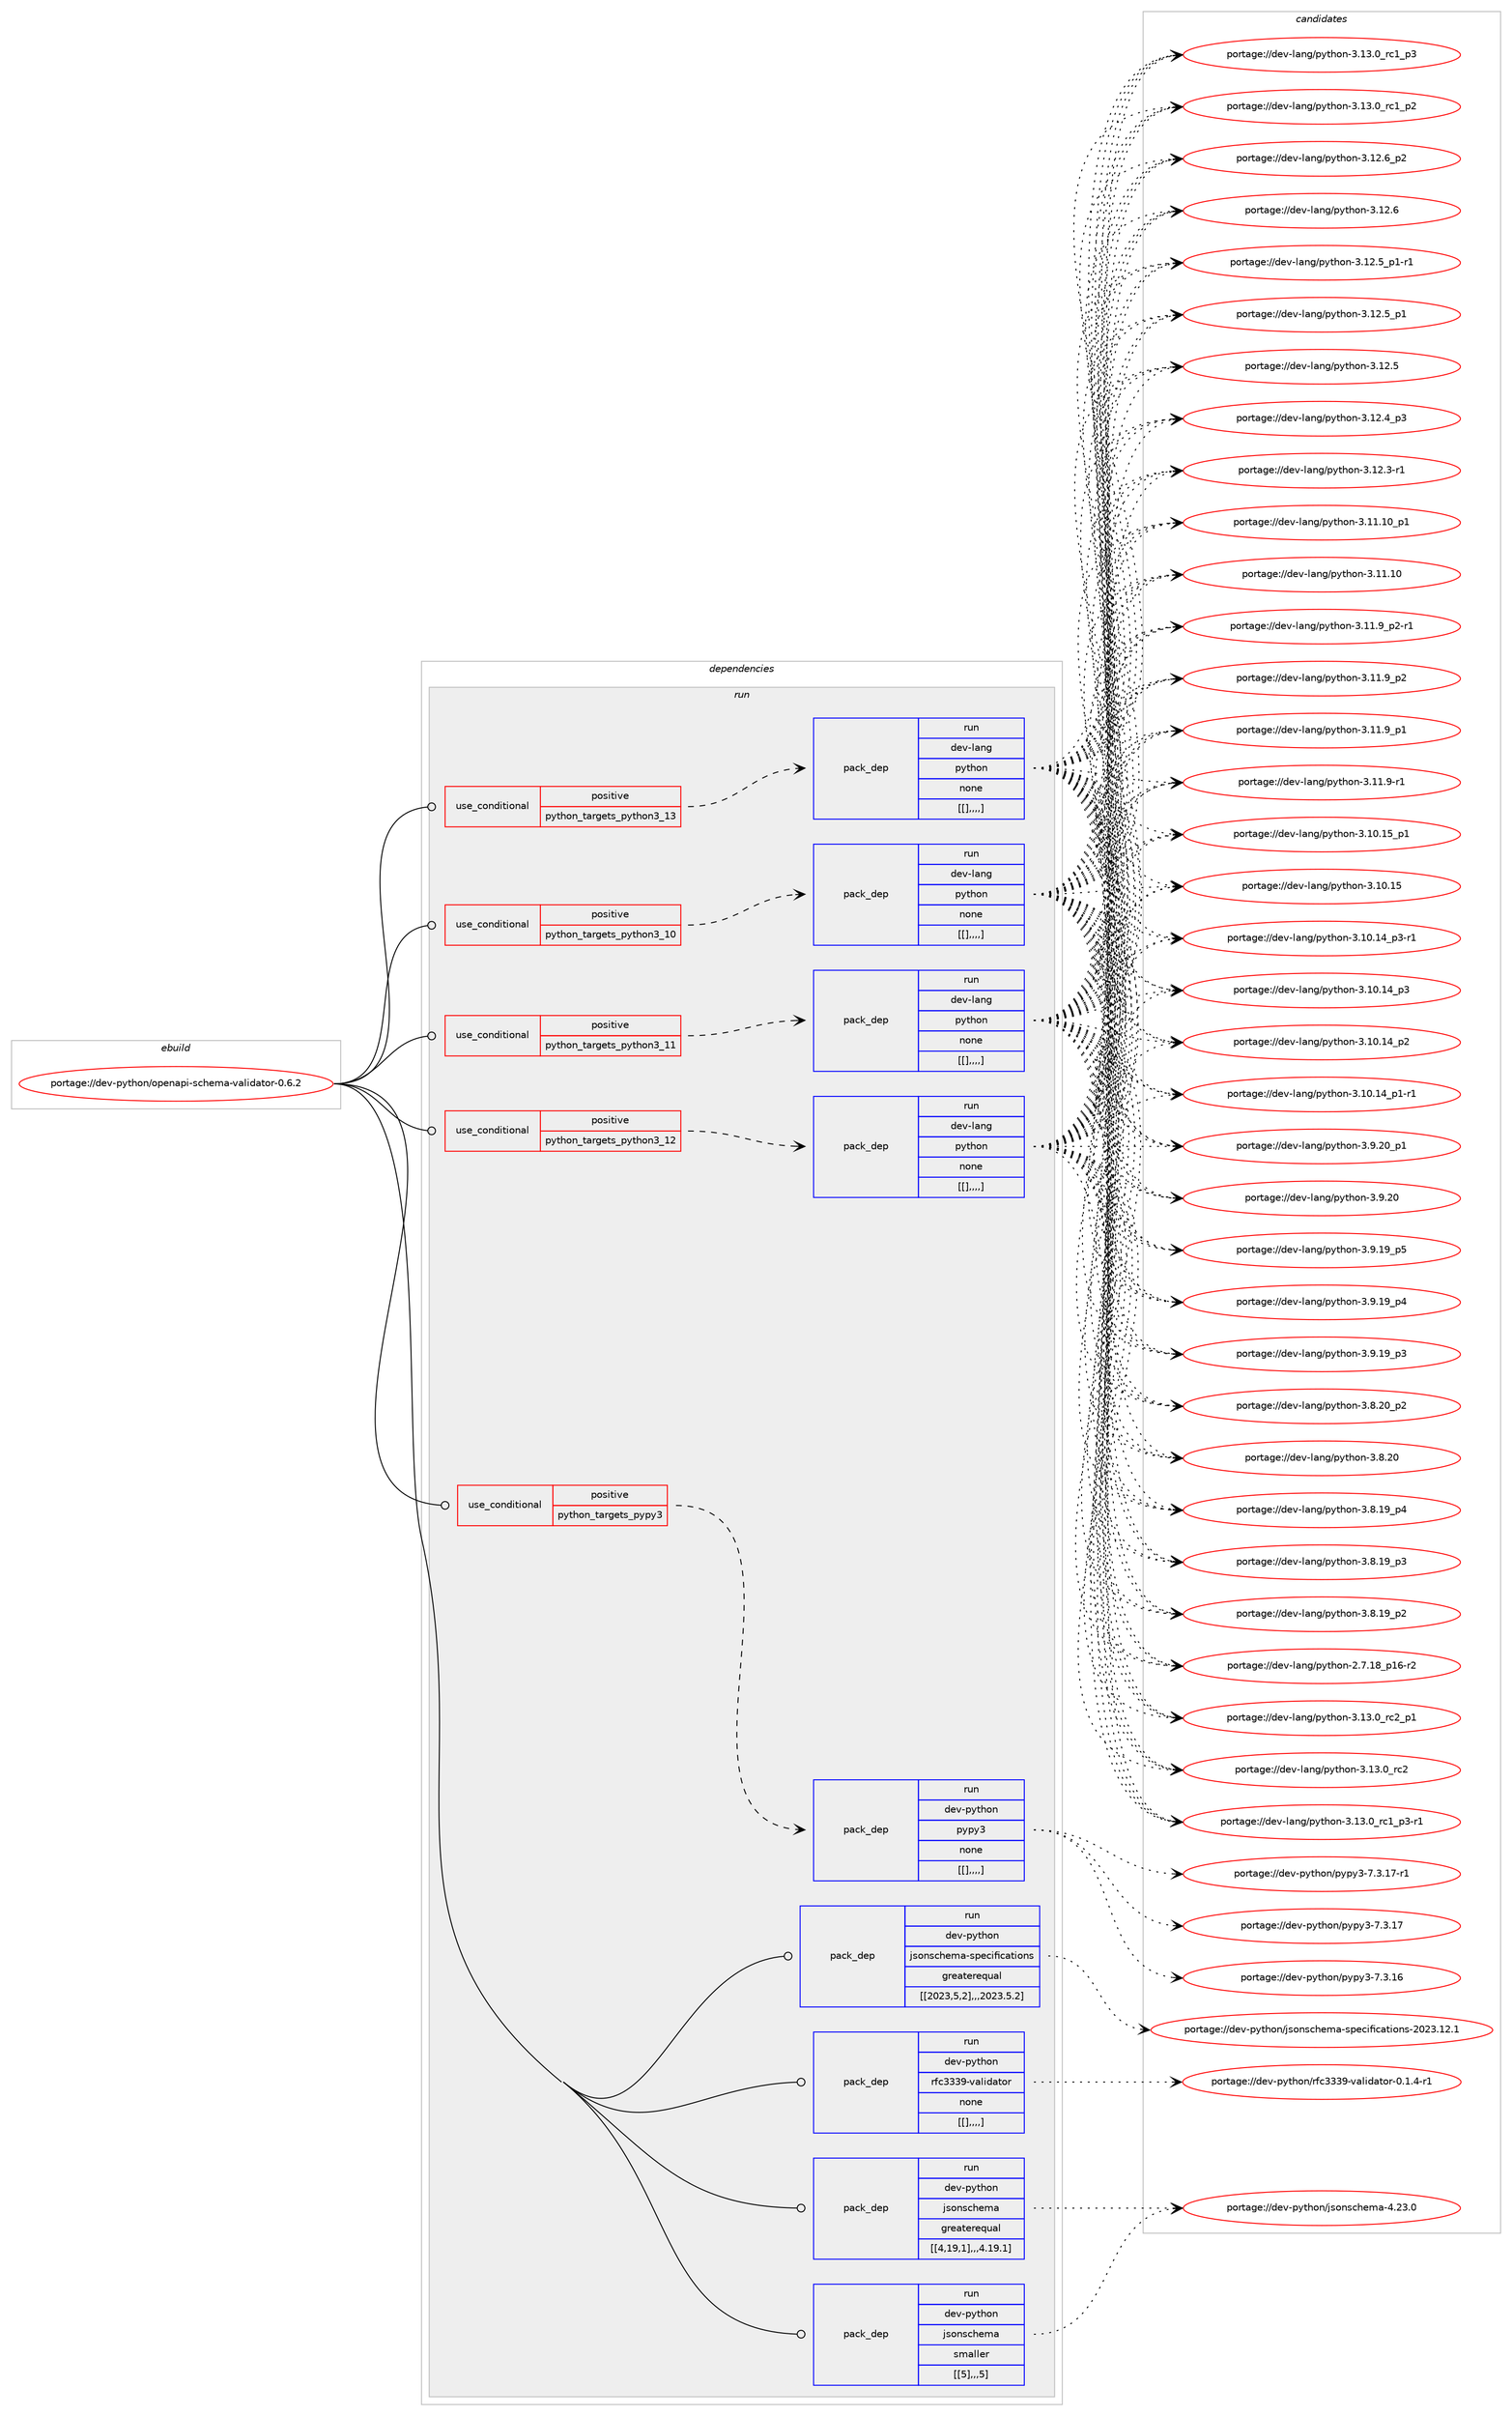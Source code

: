 digraph prolog {

# *************
# Graph options
# *************

newrank=true;
concentrate=true;
compound=true;
graph [rankdir=LR,fontname=Helvetica,fontsize=10,ranksep=1.5];#, ranksep=2.5, nodesep=0.2];
edge  [arrowhead=vee];
node  [fontname=Helvetica,fontsize=10];

# **********
# The ebuild
# **********

subgraph cluster_leftcol {
color=gray;
label=<<i>ebuild</i>>;
id [label="portage://dev-python/openapi-schema-validator-0.6.2", color=red, width=4, href="../dev-python/openapi-schema-validator-0.6.2.svg"];
}

# ****************
# The dependencies
# ****************

subgraph cluster_midcol {
color=gray;
label=<<i>dependencies</i>>;
subgraph cluster_compile {
fillcolor="#eeeeee";
style=filled;
label=<<i>compile</i>>;
}
subgraph cluster_compileandrun {
fillcolor="#eeeeee";
style=filled;
label=<<i>compile and run</i>>;
}
subgraph cluster_run {
fillcolor="#eeeeee";
style=filled;
label=<<i>run</i>>;
subgraph cond36739 {
dependency155114 [label=<<TABLE BORDER="0" CELLBORDER="1" CELLSPACING="0" CELLPADDING="4"><TR><TD ROWSPAN="3" CELLPADDING="10">use_conditional</TD></TR><TR><TD>positive</TD></TR><TR><TD>python_targets_pypy3</TD></TR></TABLE>>, shape=none, color=red];
subgraph pack117161 {
dependency155115 [label=<<TABLE BORDER="0" CELLBORDER="1" CELLSPACING="0" CELLPADDING="4" WIDTH="220"><TR><TD ROWSPAN="6" CELLPADDING="30">pack_dep</TD></TR><TR><TD WIDTH="110">run</TD></TR><TR><TD>dev-python</TD></TR><TR><TD>pypy3</TD></TR><TR><TD>none</TD></TR><TR><TD>[[],,,,]</TD></TR></TABLE>>, shape=none, color=blue];
}
dependency155114:e -> dependency155115:w [weight=20,style="dashed",arrowhead="vee"];
}
id:e -> dependency155114:w [weight=20,style="solid",arrowhead="odot"];
subgraph cond36740 {
dependency155116 [label=<<TABLE BORDER="0" CELLBORDER="1" CELLSPACING="0" CELLPADDING="4"><TR><TD ROWSPAN="3" CELLPADDING="10">use_conditional</TD></TR><TR><TD>positive</TD></TR><TR><TD>python_targets_python3_10</TD></TR></TABLE>>, shape=none, color=red];
subgraph pack117162 {
dependency155117 [label=<<TABLE BORDER="0" CELLBORDER="1" CELLSPACING="0" CELLPADDING="4" WIDTH="220"><TR><TD ROWSPAN="6" CELLPADDING="30">pack_dep</TD></TR><TR><TD WIDTH="110">run</TD></TR><TR><TD>dev-lang</TD></TR><TR><TD>python</TD></TR><TR><TD>none</TD></TR><TR><TD>[[],,,,]</TD></TR></TABLE>>, shape=none, color=blue];
}
dependency155116:e -> dependency155117:w [weight=20,style="dashed",arrowhead="vee"];
}
id:e -> dependency155116:w [weight=20,style="solid",arrowhead="odot"];
subgraph cond36741 {
dependency155118 [label=<<TABLE BORDER="0" CELLBORDER="1" CELLSPACING="0" CELLPADDING="4"><TR><TD ROWSPAN="3" CELLPADDING="10">use_conditional</TD></TR><TR><TD>positive</TD></TR><TR><TD>python_targets_python3_11</TD></TR></TABLE>>, shape=none, color=red];
subgraph pack117163 {
dependency155119 [label=<<TABLE BORDER="0" CELLBORDER="1" CELLSPACING="0" CELLPADDING="4" WIDTH="220"><TR><TD ROWSPAN="6" CELLPADDING="30">pack_dep</TD></TR><TR><TD WIDTH="110">run</TD></TR><TR><TD>dev-lang</TD></TR><TR><TD>python</TD></TR><TR><TD>none</TD></TR><TR><TD>[[],,,,]</TD></TR></TABLE>>, shape=none, color=blue];
}
dependency155118:e -> dependency155119:w [weight=20,style="dashed",arrowhead="vee"];
}
id:e -> dependency155118:w [weight=20,style="solid",arrowhead="odot"];
subgraph cond36742 {
dependency155120 [label=<<TABLE BORDER="0" CELLBORDER="1" CELLSPACING="0" CELLPADDING="4"><TR><TD ROWSPAN="3" CELLPADDING="10">use_conditional</TD></TR><TR><TD>positive</TD></TR><TR><TD>python_targets_python3_12</TD></TR></TABLE>>, shape=none, color=red];
subgraph pack117164 {
dependency155121 [label=<<TABLE BORDER="0" CELLBORDER="1" CELLSPACING="0" CELLPADDING="4" WIDTH="220"><TR><TD ROWSPAN="6" CELLPADDING="30">pack_dep</TD></TR><TR><TD WIDTH="110">run</TD></TR><TR><TD>dev-lang</TD></TR><TR><TD>python</TD></TR><TR><TD>none</TD></TR><TR><TD>[[],,,,]</TD></TR></TABLE>>, shape=none, color=blue];
}
dependency155120:e -> dependency155121:w [weight=20,style="dashed",arrowhead="vee"];
}
id:e -> dependency155120:w [weight=20,style="solid",arrowhead="odot"];
subgraph cond36743 {
dependency155122 [label=<<TABLE BORDER="0" CELLBORDER="1" CELLSPACING="0" CELLPADDING="4"><TR><TD ROWSPAN="3" CELLPADDING="10">use_conditional</TD></TR><TR><TD>positive</TD></TR><TR><TD>python_targets_python3_13</TD></TR></TABLE>>, shape=none, color=red];
subgraph pack117165 {
dependency155123 [label=<<TABLE BORDER="0" CELLBORDER="1" CELLSPACING="0" CELLPADDING="4" WIDTH="220"><TR><TD ROWSPAN="6" CELLPADDING="30">pack_dep</TD></TR><TR><TD WIDTH="110">run</TD></TR><TR><TD>dev-lang</TD></TR><TR><TD>python</TD></TR><TR><TD>none</TD></TR><TR><TD>[[],,,,]</TD></TR></TABLE>>, shape=none, color=blue];
}
dependency155122:e -> dependency155123:w [weight=20,style="dashed",arrowhead="vee"];
}
id:e -> dependency155122:w [weight=20,style="solid",arrowhead="odot"];
subgraph pack117166 {
dependency155124 [label=<<TABLE BORDER="0" CELLBORDER="1" CELLSPACING="0" CELLPADDING="4" WIDTH="220"><TR><TD ROWSPAN="6" CELLPADDING="30">pack_dep</TD></TR><TR><TD WIDTH="110">run</TD></TR><TR><TD>dev-python</TD></TR><TR><TD>jsonschema</TD></TR><TR><TD>greaterequal</TD></TR><TR><TD>[[4,19,1],,,4.19.1]</TD></TR></TABLE>>, shape=none, color=blue];
}
id:e -> dependency155124:w [weight=20,style="solid",arrowhead="odot"];
subgraph pack117167 {
dependency155125 [label=<<TABLE BORDER="0" CELLBORDER="1" CELLSPACING="0" CELLPADDING="4" WIDTH="220"><TR><TD ROWSPAN="6" CELLPADDING="30">pack_dep</TD></TR><TR><TD WIDTH="110">run</TD></TR><TR><TD>dev-python</TD></TR><TR><TD>jsonschema</TD></TR><TR><TD>smaller</TD></TR><TR><TD>[[5],,,5]</TD></TR></TABLE>>, shape=none, color=blue];
}
id:e -> dependency155125:w [weight=20,style="solid",arrowhead="odot"];
subgraph pack117168 {
dependency155126 [label=<<TABLE BORDER="0" CELLBORDER="1" CELLSPACING="0" CELLPADDING="4" WIDTH="220"><TR><TD ROWSPAN="6" CELLPADDING="30">pack_dep</TD></TR><TR><TD WIDTH="110">run</TD></TR><TR><TD>dev-python</TD></TR><TR><TD>jsonschema-specifications</TD></TR><TR><TD>greaterequal</TD></TR><TR><TD>[[2023,5,2],,,2023.5.2]</TD></TR></TABLE>>, shape=none, color=blue];
}
id:e -> dependency155126:w [weight=20,style="solid",arrowhead="odot"];
subgraph pack117169 {
dependency155127 [label=<<TABLE BORDER="0" CELLBORDER="1" CELLSPACING="0" CELLPADDING="4" WIDTH="220"><TR><TD ROWSPAN="6" CELLPADDING="30">pack_dep</TD></TR><TR><TD WIDTH="110">run</TD></TR><TR><TD>dev-python</TD></TR><TR><TD>rfc3339-validator</TD></TR><TR><TD>none</TD></TR><TR><TD>[[],,,,]</TD></TR></TABLE>>, shape=none, color=blue];
}
id:e -> dependency155127:w [weight=20,style="solid",arrowhead="odot"];
}
}

# **************
# The candidates
# **************

subgraph cluster_choices {
rank=same;
color=gray;
label=<<i>candidates</i>>;

subgraph choice117161 {
color=black;
nodesep=1;
choice100101118451121211161041111104711212111212151455546514649554511449 [label="portage://dev-python/pypy3-7.3.17-r1", color=red, width=4,href="../dev-python/pypy3-7.3.17-r1.svg"];
choice10010111845112121116104111110471121211121215145554651464955 [label="portage://dev-python/pypy3-7.3.17", color=red, width=4,href="../dev-python/pypy3-7.3.17.svg"];
choice10010111845112121116104111110471121211121215145554651464954 [label="portage://dev-python/pypy3-7.3.16", color=red, width=4,href="../dev-python/pypy3-7.3.16.svg"];
dependency155115:e -> choice100101118451121211161041111104711212111212151455546514649554511449:w [style=dotted,weight="100"];
dependency155115:e -> choice10010111845112121116104111110471121211121215145554651464955:w [style=dotted,weight="100"];
dependency155115:e -> choice10010111845112121116104111110471121211121215145554651464954:w [style=dotted,weight="100"];
}
subgraph choice117162 {
color=black;
nodesep=1;
choice100101118451089711010347112121116104111110455146495146489511499509511249 [label="portage://dev-lang/python-3.13.0_rc2_p1", color=red, width=4,href="../dev-lang/python-3.13.0_rc2_p1.svg"];
choice10010111845108971101034711212111610411111045514649514648951149950 [label="portage://dev-lang/python-3.13.0_rc2", color=red, width=4,href="../dev-lang/python-3.13.0_rc2.svg"];
choice1001011184510897110103471121211161041111104551464951464895114994995112514511449 [label="portage://dev-lang/python-3.13.0_rc1_p3-r1", color=red, width=4,href="../dev-lang/python-3.13.0_rc1_p3-r1.svg"];
choice100101118451089711010347112121116104111110455146495146489511499499511251 [label="portage://dev-lang/python-3.13.0_rc1_p3", color=red, width=4,href="../dev-lang/python-3.13.0_rc1_p3.svg"];
choice100101118451089711010347112121116104111110455146495146489511499499511250 [label="portage://dev-lang/python-3.13.0_rc1_p2", color=red, width=4,href="../dev-lang/python-3.13.0_rc1_p2.svg"];
choice100101118451089711010347112121116104111110455146495046549511250 [label="portage://dev-lang/python-3.12.6_p2", color=red, width=4,href="../dev-lang/python-3.12.6_p2.svg"];
choice10010111845108971101034711212111610411111045514649504654 [label="portage://dev-lang/python-3.12.6", color=red, width=4,href="../dev-lang/python-3.12.6.svg"];
choice1001011184510897110103471121211161041111104551464950465395112494511449 [label="portage://dev-lang/python-3.12.5_p1-r1", color=red, width=4,href="../dev-lang/python-3.12.5_p1-r1.svg"];
choice100101118451089711010347112121116104111110455146495046539511249 [label="portage://dev-lang/python-3.12.5_p1", color=red, width=4,href="../dev-lang/python-3.12.5_p1.svg"];
choice10010111845108971101034711212111610411111045514649504653 [label="portage://dev-lang/python-3.12.5", color=red, width=4,href="../dev-lang/python-3.12.5.svg"];
choice100101118451089711010347112121116104111110455146495046529511251 [label="portage://dev-lang/python-3.12.4_p3", color=red, width=4,href="../dev-lang/python-3.12.4_p3.svg"];
choice100101118451089711010347112121116104111110455146495046514511449 [label="portage://dev-lang/python-3.12.3-r1", color=red, width=4,href="../dev-lang/python-3.12.3-r1.svg"];
choice10010111845108971101034711212111610411111045514649494649489511249 [label="portage://dev-lang/python-3.11.10_p1", color=red, width=4,href="../dev-lang/python-3.11.10_p1.svg"];
choice1001011184510897110103471121211161041111104551464949464948 [label="portage://dev-lang/python-3.11.10", color=red, width=4,href="../dev-lang/python-3.11.10.svg"];
choice1001011184510897110103471121211161041111104551464949465795112504511449 [label="portage://dev-lang/python-3.11.9_p2-r1", color=red, width=4,href="../dev-lang/python-3.11.9_p2-r1.svg"];
choice100101118451089711010347112121116104111110455146494946579511250 [label="portage://dev-lang/python-3.11.9_p2", color=red, width=4,href="../dev-lang/python-3.11.9_p2.svg"];
choice100101118451089711010347112121116104111110455146494946579511249 [label="portage://dev-lang/python-3.11.9_p1", color=red, width=4,href="../dev-lang/python-3.11.9_p1.svg"];
choice100101118451089711010347112121116104111110455146494946574511449 [label="portage://dev-lang/python-3.11.9-r1", color=red, width=4,href="../dev-lang/python-3.11.9-r1.svg"];
choice10010111845108971101034711212111610411111045514649484649539511249 [label="portage://dev-lang/python-3.10.15_p1", color=red, width=4,href="../dev-lang/python-3.10.15_p1.svg"];
choice1001011184510897110103471121211161041111104551464948464953 [label="portage://dev-lang/python-3.10.15", color=red, width=4,href="../dev-lang/python-3.10.15.svg"];
choice100101118451089711010347112121116104111110455146494846495295112514511449 [label="portage://dev-lang/python-3.10.14_p3-r1", color=red, width=4,href="../dev-lang/python-3.10.14_p3-r1.svg"];
choice10010111845108971101034711212111610411111045514649484649529511251 [label="portage://dev-lang/python-3.10.14_p3", color=red, width=4,href="../dev-lang/python-3.10.14_p3.svg"];
choice10010111845108971101034711212111610411111045514649484649529511250 [label="portage://dev-lang/python-3.10.14_p2", color=red, width=4,href="../dev-lang/python-3.10.14_p2.svg"];
choice100101118451089711010347112121116104111110455146494846495295112494511449 [label="portage://dev-lang/python-3.10.14_p1-r1", color=red, width=4,href="../dev-lang/python-3.10.14_p1-r1.svg"];
choice100101118451089711010347112121116104111110455146574650489511249 [label="portage://dev-lang/python-3.9.20_p1", color=red, width=4,href="../dev-lang/python-3.9.20_p1.svg"];
choice10010111845108971101034711212111610411111045514657465048 [label="portage://dev-lang/python-3.9.20", color=red, width=4,href="../dev-lang/python-3.9.20.svg"];
choice100101118451089711010347112121116104111110455146574649579511253 [label="portage://dev-lang/python-3.9.19_p5", color=red, width=4,href="../dev-lang/python-3.9.19_p5.svg"];
choice100101118451089711010347112121116104111110455146574649579511252 [label="portage://dev-lang/python-3.9.19_p4", color=red, width=4,href="../dev-lang/python-3.9.19_p4.svg"];
choice100101118451089711010347112121116104111110455146574649579511251 [label="portage://dev-lang/python-3.9.19_p3", color=red, width=4,href="../dev-lang/python-3.9.19_p3.svg"];
choice100101118451089711010347112121116104111110455146564650489511250 [label="portage://dev-lang/python-3.8.20_p2", color=red, width=4,href="../dev-lang/python-3.8.20_p2.svg"];
choice10010111845108971101034711212111610411111045514656465048 [label="portage://dev-lang/python-3.8.20", color=red, width=4,href="../dev-lang/python-3.8.20.svg"];
choice100101118451089711010347112121116104111110455146564649579511252 [label="portage://dev-lang/python-3.8.19_p4", color=red, width=4,href="../dev-lang/python-3.8.19_p4.svg"];
choice100101118451089711010347112121116104111110455146564649579511251 [label="portage://dev-lang/python-3.8.19_p3", color=red, width=4,href="../dev-lang/python-3.8.19_p3.svg"];
choice100101118451089711010347112121116104111110455146564649579511250 [label="portage://dev-lang/python-3.8.19_p2", color=red, width=4,href="../dev-lang/python-3.8.19_p2.svg"];
choice100101118451089711010347112121116104111110455046554649569511249544511450 [label="portage://dev-lang/python-2.7.18_p16-r2", color=red, width=4,href="../dev-lang/python-2.7.18_p16-r2.svg"];
dependency155117:e -> choice100101118451089711010347112121116104111110455146495146489511499509511249:w [style=dotted,weight="100"];
dependency155117:e -> choice10010111845108971101034711212111610411111045514649514648951149950:w [style=dotted,weight="100"];
dependency155117:e -> choice1001011184510897110103471121211161041111104551464951464895114994995112514511449:w [style=dotted,weight="100"];
dependency155117:e -> choice100101118451089711010347112121116104111110455146495146489511499499511251:w [style=dotted,weight="100"];
dependency155117:e -> choice100101118451089711010347112121116104111110455146495146489511499499511250:w [style=dotted,weight="100"];
dependency155117:e -> choice100101118451089711010347112121116104111110455146495046549511250:w [style=dotted,weight="100"];
dependency155117:e -> choice10010111845108971101034711212111610411111045514649504654:w [style=dotted,weight="100"];
dependency155117:e -> choice1001011184510897110103471121211161041111104551464950465395112494511449:w [style=dotted,weight="100"];
dependency155117:e -> choice100101118451089711010347112121116104111110455146495046539511249:w [style=dotted,weight="100"];
dependency155117:e -> choice10010111845108971101034711212111610411111045514649504653:w [style=dotted,weight="100"];
dependency155117:e -> choice100101118451089711010347112121116104111110455146495046529511251:w [style=dotted,weight="100"];
dependency155117:e -> choice100101118451089711010347112121116104111110455146495046514511449:w [style=dotted,weight="100"];
dependency155117:e -> choice10010111845108971101034711212111610411111045514649494649489511249:w [style=dotted,weight="100"];
dependency155117:e -> choice1001011184510897110103471121211161041111104551464949464948:w [style=dotted,weight="100"];
dependency155117:e -> choice1001011184510897110103471121211161041111104551464949465795112504511449:w [style=dotted,weight="100"];
dependency155117:e -> choice100101118451089711010347112121116104111110455146494946579511250:w [style=dotted,weight="100"];
dependency155117:e -> choice100101118451089711010347112121116104111110455146494946579511249:w [style=dotted,weight="100"];
dependency155117:e -> choice100101118451089711010347112121116104111110455146494946574511449:w [style=dotted,weight="100"];
dependency155117:e -> choice10010111845108971101034711212111610411111045514649484649539511249:w [style=dotted,weight="100"];
dependency155117:e -> choice1001011184510897110103471121211161041111104551464948464953:w [style=dotted,weight="100"];
dependency155117:e -> choice100101118451089711010347112121116104111110455146494846495295112514511449:w [style=dotted,weight="100"];
dependency155117:e -> choice10010111845108971101034711212111610411111045514649484649529511251:w [style=dotted,weight="100"];
dependency155117:e -> choice10010111845108971101034711212111610411111045514649484649529511250:w [style=dotted,weight="100"];
dependency155117:e -> choice100101118451089711010347112121116104111110455146494846495295112494511449:w [style=dotted,weight="100"];
dependency155117:e -> choice100101118451089711010347112121116104111110455146574650489511249:w [style=dotted,weight="100"];
dependency155117:e -> choice10010111845108971101034711212111610411111045514657465048:w [style=dotted,weight="100"];
dependency155117:e -> choice100101118451089711010347112121116104111110455146574649579511253:w [style=dotted,weight="100"];
dependency155117:e -> choice100101118451089711010347112121116104111110455146574649579511252:w [style=dotted,weight="100"];
dependency155117:e -> choice100101118451089711010347112121116104111110455146574649579511251:w [style=dotted,weight="100"];
dependency155117:e -> choice100101118451089711010347112121116104111110455146564650489511250:w [style=dotted,weight="100"];
dependency155117:e -> choice10010111845108971101034711212111610411111045514656465048:w [style=dotted,weight="100"];
dependency155117:e -> choice100101118451089711010347112121116104111110455146564649579511252:w [style=dotted,weight="100"];
dependency155117:e -> choice100101118451089711010347112121116104111110455146564649579511251:w [style=dotted,weight="100"];
dependency155117:e -> choice100101118451089711010347112121116104111110455146564649579511250:w [style=dotted,weight="100"];
dependency155117:e -> choice100101118451089711010347112121116104111110455046554649569511249544511450:w [style=dotted,weight="100"];
}
subgraph choice117163 {
color=black;
nodesep=1;
choice100101118451089711010347112121116104111110455146495146489511499509511249 [label="portage://dev-lang/python-3.13.0_rc2_p1", color=red, width=4,href="../dev-lang/python-3.13.0_rc2_p1.svg"];
choice10010111845108971101034711212111610411111045514649514648951149950 [label="portage://dev-lang/python-3.13.0_rc2", color=red, width=4,href="../dev-lang/python-3.13.0_rc2.svg"];
choice1001011184510897110103471121211161041111104551464951464895114994995112514511449 [label="portage://dev-lang/python-3.13.0_rc1_p3-r1", color=red, width=4,href="../dev-lang/python-3.13.0_rc1_p3-r1.svg"];
choice100101118451089711010347112121116104111110455146495146489511499499511251 [label="portage://dev-lang/python-3.13.0_rc1_p3", color=red, width=4,href="../dev-lang/python-3.13.0_rc1_p3.svg"];
choice100101118451089711010347112121116104111110455146495146489511499499511250 [label="portage://dev-lang/python-3.13.0_rc1_p2", color=red, width=4,href="../dev-lang/python-3.13.0_rc1_p2.svg"];
choice100101118451089711010347112121116104111110455146495046549511250 [label="portage://dev-lang/python-3.12.6_p2", color=red, width=4,href="../dev-lang/python-3.12.6_p2.svg"];
choice10010111845108971101034711212111610411111045514649504654 [label="portage://dev-lang/python-3.12.6", color=red, width=4,href="../dev-lang/python-3.12.6.svg"];
choice1001011184510897110103471121211161041111104551464950465395112494511449 [label="portage://dev-lang/python-3.12.5_p1-r1", color=red, width=4,href="../dev-lang/python-3.12.5_p1-r1.svg"];
choice100101118451089711010347112121116104111110455146495046539511249 [label="portage://dev-lang/python-3.12.5_p1", color=red, width=4,href="../dev-lang/python-3.12.5_p1.svg"];
choice10010111845108971101034711212111610411111045514649504653 [label="portage://dev-lang/python-3.12.5", color=red, width=4,href="../dev-lang/python-3.12.5.svg"];
choice100101118451089711010347112121116104111110455146495046529511251 [label="portage://dev-lang/python-3.12.4_p3", color=red, width=4,href="../dev-lang/python-3.12.4_p3.svg"];
choice100101118451089711010347112121116104111110455146495046514511449 [label="portage://dev-lang/python-3.12.3-r1", color=red, width=4,href="../dev-lang/python-3.12.3-r1.svg"];
choice10010111845108971101034711212111610411111045514649494649489511249 [label="portage://dev-lang/python-3.11.10_p1", color=red, width=4,href="../dev-lang/python-3.11.10_p1.svg"];
choice1001011184510897110103471121211161041111104551464949464948 [label="portage://dev-lang/python-3.11.10", color=red, width=4,href="../dev-lang/python-3.11.10.svg"];
choice1001011184510897110103471121211161041111104551464949465795112504511449 [label="portage://dev-lang/python-3.11.9_p2-r1", color=red, width=4,href="../dev-lang/python-3.11.9_p2-r1.svg"];
choice100101118451089711010347112121116104111110455146494946579511250 [label="portage://dev-lang/python-3.11.9_p2", color=red, width=4,href="../dev-lang/python-3.11.9_p2.svg"];
choice100101118451089711010347112121116104111110455146494946579511249 [label="portage://dev-lang/python-3.11.9_p1", color=red, width=4,href="../dev-lang/python-3.11.9_p1.svg"];
choice100101118451089711010347112121116104111110455146494946574511449 [label="portage://dev-lang/python-3.11.9-r1", color=red, width=4,href="../dev-lang/python-3.11.9-r1.svg"];
choice10010111845108971101034711212111610411111045514649484649539511249 [label="portage://dev-lang/python-3.10.15_p1", color=red, width=4,href="../dev-lang/python-3.10.15_p1.svg"];
choice1001011184510897110103471121211161041111104551464948464953 [label="portage://dev-lang/python-3.10.15", color=red, width=4,href="../dev-lang/python-3.10.15.svg"];
choice100101118451089711010347112121116104111110455146494846495295112514511449 [label="portage://dev-lang/python-3.10.14_p3-r1", color=red, width=4,href="../dev-lang/python-3.10.14_p3-r1.svg"];
choice10010111845108971101034711212111610411111045514649484649529511251 [label="portage://dev-lang/python-3.10.14_p3", color=red, width=4,href="../dev-lang/python-3.10.14_p3.svg"];
choice10010111845108971101034711212111610411111045514649484649529511250 [label="portage://dev-lang/python-3.10.14_p2", color=red, width=4,href="../dev-lang/python-3.10.14_p2.svg"];
choice100101118451089711010347112121116104111110455146494846495295112494511449 [label="portage://dev-lang/python-3.10.14_p1-r1", color=red, width=4,href="../dev-lang/python-3.10.14_p1-r1.svg"];
choice100101118451089711010347112121116104111110455146574650489511249 [label="portage://dev-lang/python-3.9.20_p1", color=red, width=4,href="../dev-lang/python-3.9.20_p1.svg"];
choice10010111845108971101034711212111610411111045514657465048 [label="portage://dev-lang/python-3.9.20", color=red, width=4,href="../dev-lang/python-3.9.20.svg"];
choice100101118451089711010347112121116104111110455146574649579511253 [label="portage://dev-lang/python-3.9.19_p5", color=red, width=4,href="../dev-lang/python-3.9.19_p5.svg"];
choice100101118451089711010347112121116104111110455146574649579511252 [label="portage://dev-lang/python-3.9.19_p4", color=red, width=4,href="../dev-lang/python-3.9.19_p4.svg"];
choice100101118451089711010347112121116104111110455146574649579511251 [label="portage://dev-lang/python-3.9.19_p3", color=red, width=4,href="../dev-lang/python-3.9.19_p3.svg"];
choice100101118451089711010347112121116104111110455146564650489511250 [label="portage://dev-lang/python-3.8.20_p2", color=red, width=4,href="../dev-lang/python-3.8.20_p2.svg"];
choice10010111845108971101034711212111610411111045514656465048 [label="portage://dev-lang/python-3.8.20", color=red, width=4,href="../dev-lang/python-3.8.20.svg"];
choice100101118451089711010347112121116104111110455146564649579511252 [label="portage://dev-lang/python-3.8.19_p4", color=red, width=4,href="../dev-lang/python-3.8.19_p4.svg"];
choice100101118451089711010347112121116104111110455146564649579511251 [label="portage://dev-lang/python-3.8.19_p3", color=red, width=4,href="../dev-lang/python-3.8.19_p3.svg"];
choice100101118451089711010347112121116104111110455146564649579511250 [label="portage://dev-lang/python-3.8.19_p2", color=red, width=4,href="../dev-lang/python-3.8.19_p2.svg"];
choice100101118451089711010347112121116104111110455046554649569511249544511450 [label="portage://dev-lang/python-2.7.18_p16-r2", color=red, width=4,href="../dev-lang/python-2.7.18_p16-r2.svg"];
dependency155119:e -> choice100101118451089711010347112121116104111110455146495146489511499509511249:w [style=dotted,weight="100"];
dependency155119:e -> choice10010111845108971101034711212111610411111045514649514648951149950:w [style=dotted,weight="100"];
dependency155119:e -> choice1001011184510897110103471121211161041111104551464951464895114994995112514511449:w [style=dotted,weight="100"];
dependency155119:e -> choice100101118451089711010347112121116104111110455146495146489511499499511251:w [style=dotted,weight="100"];
dependency155119:e -> choice100101118451089711010347112121116104111110455146495146489511499499511250:w [style=dotted,weight="100"];
dependency155119:e -> choice100101118451089711010347112121116104111110455146495046549511250:w [style=dotted,weight="100"];
dependency155119:e -> choice10010111845108971101034711212111610411111045514649504654:w [style=dotted,weight="100"];
dependency155119:e -> choice1001011184510897110103471121211161041111104551464950465395112494511449:w [style=dotted,weight="100"];
dependency155119:e -> choice100101118451089711010347112121116104111110455146495046539511249:w [style=dotted,weight="100"];
dependency155119:e -> choice10010111845108971101034711212111610411111045514649504653:w [style=dotted,weight="100"];
dependency155119:e -> choice100101118451089711010347112121116104111110455146495046529511251:w [style=dotted,weight="100"];
dependency155119:e -> choice100101118451089711010347112121116104111110455146495046514511449:w [style=dotted,weight="100"];
dependency155119:e -> choice10010111845108971101034711212111610411111045514649494649489511249:w [style=dotted,weight="100"];
dependency155119:e -> choice1001011184510897110103471121211161041111104551464949464948:w [style=dotted,weight="100"];
dependency155119:e -> choice1001011184510897110103471121211161041111104551464949465795112504511449:w [style=dotted,weight="100"];
dependency155119:e -> choice100101118451089711010347112121116104111110455146494946579511250:w [style=dotted,weight="100"];
dependency155119:e -> choice100101118451089711010347112121116104111110455146494946579511249:w [style=dotted,weight="100"];
dependency155119:e -> choice100101118451089711010347112121116104111110455146494946574511449:w [style=dotted,weight="100"];
dependency155119:e -> choice10010111845108971101034711212111610411111045514649484649539511249:w [style=dotted,weight="100"];
dependency155119:e -> choice1001011184510897110103471121211161041111104551464948464953:w [style=dotted,weight="100"];
dependency155119:e -> choice100101118451089711010347112121116104111110455146494846495295112514511449:w [style=dotted,weight="100"];
dependency155119:e -> choice10010111845108971101034711212111610411111045514649484649529511251:w [style=dotted,weight="100"];
dependency155119:e -> choice10010111845108971101034711212111610411111045514649484649529511250:w [style=dotted,weight="100"];
dependency155119:e -> choice100101118451089711010347112121116104111110455146494846495295112494511449:w [style=dotted,weight="100"];
dependency155119:e -> choice100101118451089711010347112121116104111110455146574650489511249:w [style=dotted,weight="100"];
dependency155119:e -> choice10010111845108971101034711212111610411111045514657465048:w [style=dotted,weight="100"];
dependency155119:e -> choice100101118451089711010347112121116104111110455146574649579511253:w [style=dotted,weight="100"];
dependency155119:e -> choice100101118451089711010347112121116104111110455146574649579511252:w [style=dotted,weight="100"];
dependency155119:e -> choice100101118451089711010347112121116104111110455146574649579511251:w [style=dotted,weight="100"];
dependency155119:e -> choice100101118451089711010347112121116104111110455146564650489511250:w [style=dotted,weight="100"];
dependency155119:e -> choice10010111845108971101034711212111610411111045514656465048:w [style=dotted,weight="100"];
dependency155119:e -> choice100101118451089711010347112121116104111110455146564649579511252:w [style=dotted,weight="100"];
dependency155119:e -> choice100101118451089711010347112121116104111110455146564649579511251:w [style=dotted,weight="100"];
dependency155119:e -> choice100101118451089711010347112121116104111110455146564649579511250:w [style=dotted,weight="100"];
dependency155119:e -> choice100101118451089711010347112121116104111110455046554649569511249544511450:w [style=dotted,weight="100"];
}
subgraph choice117164 {
color=black;
nodesep=1;
choice100101118451089711010347112121116104111110455146495146489511499509511249 [label="portage://dev-lang/python-3.13.0_rc2_p1", color=red, width=4,href="../dev-lang/python-3.13.0_rc2_p1.svg"];
choice10010111845108971101034711212111610411111045514649514648951149950 [label="portage://dev-lang/python-3.13.0_rc2", color=red, width=4,href="../dev-lang/python-3.13.0_rc2.svg"];
choice1001011184510897110103471121211161041111104551464951464895114994995112514511449 [label="portage://dev-lang/python-3.13.0_rc1_p3-r1", color=red, width=4,href="../dev-lang/python-3.13.0_rc1_p3-r1.svg"];
choice100101118451089711010347112121116104111110455146495146489511499499511251 [label="portage://dev-lang/python-3.13.0_rc1_p3", color=red, width=4,href="../dev-lang/python-3.13.0_rc1_p3.svg"];
choice100101118451089711010347112121116104111110455146495146489511499499511250 [label="portage://dev-lang/python-3.13.0_rc1_p2", color=red, width=4,href="../dev-lang/python-3.13.0_rc1_p2.svg"];
choice100101118451089711010347112121116104111110455146495046549511250 [label="portage://dev-lang/python-3.12.6_p2", color=red, width=4,href="../dev-lang/python-3.12.6_p2.svg"];
choice10010111845108971101034711212111610411111045514649504654 [label="portage://dev-lang/python-3.12.6", color=red, width=4,href="../dev-lang/python-3.12.6.svg"];
choice1001011184510897110103471121211161041111104551464950465395112494511449 [label="portage://dev-lang/python-3.12.5_p1-r1", color=red, width=4,href="../dev-lang/python-3.12.5_p1-r1.svg"];
choice100101118451089711010347112121116104111110455146495046539511249 [label="portage://dev-lang/python-3.12.5_p1", color=red, width=4,href="../dev-lang/python-3.12.5_p1.svg"];
choice10010111845108971101034711212111610411111045514649504653 [label="portage://dev-lang/python-3.12.5", color=red, width=4,href="../dev-lang/python-3.12.5.svg"];
choice100101118451089711010347112121116104111110455146495046529511251 [label="portage://dev-lang/python-3.12.4_p3", color=red, width=4,href="../dev-lang/python-3.12.4_p3.svg"];
choice100101118451089711010347112121116104111110455146495046514511449 [label="portage://dev-lang/python-3.12.3-r1", color=red, width=4,href="../dev-lang/python-3.12.3-r1.svg"];
choice10010111845108971101034711212111610411111045514649494649489511249 [label="portage://dev-lang/python-3.11.10_p1", color=red, width=4,href="../dev-lang/python-3.11.10_p1.svg"];
choice1001011184510897110103471121211161041111104551464949464948 [label="portage://dev-lang/python-3.11.10", color=red, width=4,href="../dev-lang/python-3.11.10.svg"];
choice1001011184510897110103471121211161041111104551464949465795112504511449 [label="portage://dev-lang/python-3.11.9_p2-r1", color=red, width=4,href="../dev-lang/python-3.11.9_p2-r1.svg"];
choice100101118451089711010347112121116104111110455146494946579511250 [label="portage://dev-lang/python-3.11.9_p2", color=red, width=4,href="../dev-lang/python-3.11.9_p2.svg"];
choice100101118451089711010347112121116104111110455146494946579511249 [label="portage://dev-lang/python-3.11.9_p1", color=red, width=4,href="../dev-lang/python-3.11.9_p1.svg"];
choice100101118451089711010347112121116104111110455146494946574511449 [label="portage://dev-lang/python-3.11.9-r1", color=red, width=4,href="../dev-lang/python-3.11.9-r1.svg"];
choice10010111845108971101034711212111610411111045514649484649539511249 [label="portage://dev-lang/python-3.10.15_p1", color=red, width=4,href="../dev-lang/python-3.10.15_p1.svg"];
choice1001011184510897110103471121211161041111104551464948464953 [label="portage://dev-lang/python-3.10.15", color=red, width=4,href="../dev-lang/python-3.10.15.svg"];
choice100101118451089711010347112121116104111110455146494846495295112514511449 [label="portage://dev-lang/python-3.10.14_p3-r1", color=red, width=4,href="../dev-lang/python-3.10.14_p3-r1.svg"];
choice10010111845108971101034711212111610411111045514649484649529511251 [label="portage://dev-lang/python-3.10.14_p3", color=red, width=4,href="../dev-lang/python-3.10.14_p3.svg"];
choice10010111845108971101034711212111610411111045514649484649529511250 [label="portage://dev-lang/python-3.10.14_p2", color=red, width=4,href="../dev-lang/python-3.10.14_p2.svg"];
choice100101118451089711010347112121116104111110455146494846495295112494511449 [label="portage://dev-lang/python-3.10.14_p1-r1", color=red, width=4,href="../dev-lang/python-3.10.14_p1-r1.svg"];
choice100101118451089711010347112121116104111110455146574650489511249 [label="portage://dev-lang/python-3.9.20_p1", color=red, width=4,href="../dev-lang/python-3.9.20_p1.svg"];
choice10010111845108971101034711212111610411111045514657465048 [label="portage://dev-lang/python-3.9.20", color=red, width=4,href="../dev-lang/python-3.9.20.svg"];
choice100101118451089711010347112121116104111110455146574649579511253 [label="portage://dev-lang/python-3.9.19_p5", color=red, width=4,href="../dev-lang/python-3.9.19_p5.svg"];
choice100101118451089711010347112121116104111110455146574649579511252 [label="portage://dev-lang/python-3.9.19_p4", color=red, width=4,href="../dev-lang/python-3.9.19_p4.svg"];
choice100101118451089711010347112121116104111110455146574649579511251 [label="portage://dev-lang/python-3.9.19_p3", color=red, width=4,href="../dev-lang/python-3.9.19_p3.svg"];
choice100101118451089711010347112121116104111110455146564650489511250 [label="portage://dev-lang/python-3.8.20_p2", color=red, width=4,href="../dev-lang/python-3.8.20_p2.svg"];
choice10010111845108971101034711212111610411111045514656465048 [label="portage://dev-lang/python-3.8.20", color=red, width=4,href="../dev-lang/python-3.8.20.svg"];
choice100101118451089711010347112121116104111110455146564649579511252 [label="portage://dev-lang/python-3.8.19_p4", color=red, width=4,href="../dev-lang/python-3.8.19_p4.svg"];
choice100101118451089711010347112121116104111110455146564649579511251 [label="portage://dev-lang/python-3.8.19_p3", color=red, width=4,href="../dev-lang/python-3.8.19_p3.svg"];
choice100101118451089711010347112121116104111110455146564649579511250 [label="portage://dev-lang/python-3.8.19_p2", color=red, width=4,href="../dev-lang/python-3.8.19_p2.svg"];
choice100101118451089711010347112121116104111110455046554649569511249544511450 [label="portage://dev-lang/python-2.7.18_p16-r2", color=red, width=4,href="../dev-lang/python-2.7.18_p16-r2.svg"];
dependency155121:e -> choice100101118451089711010347112121116104111110455146495146489511499509511249:w [style=dotted,weight="100"];
dependency155121:e -> choice10010111845108971101034711212111610411111045514649514648951149950:w [style=dotted,weight="100"];
dependency155121:e -> choice1001011184510897110103471121211161041111104551464951464895114994995112514511449:w [style=dotted,weight="100"];
dependency155121:e -> choice100101118451089711010347112121116104111110455146495146489511499499511251:w [style=dotted,weight="100"];
dependency155121:e -> choice100101118451089711010347112121116104111110455146495146489511499499511250:w [style=dotted,weight="100"];
dependency155121:e -> choice100101118451089711010347112121116104111110455146495046549511250:w [style=dotted,weight="100"];
dependency155121:e -> choice10010111845108971101034711212111610411111045514649504654:w [style=dotted,weight="100"];
dependency155121:e -> choice1001011184510897110103471121211161041111104551464950465395112494511449:w [style=dotted,weight="100"];
dependency155121:e -> choice100101118451089711010347112121116104111110455146495046539511249:w [style=dotted,weight="100"];
dependency155121:e -> choice10010111845108971101034711212111610411111045514649504653:w [style=dotted,weight="100"];
dependency155121:e -> choice100101118451089711010347112121116104111110455146495046529511251:w [style=dotted,weight="100"];
dependency155121:e -> choice100101118451089711010347112121116104111110455146495046514511449:w [style=dotted,weight="100"];
dependency155121:e -> choice10010111845108971101034711212111610411111045514649494649489511249:w [style=dotted,weight="100"];
dependency155121:e -> choice1001011184510897110103471121211161041111104551464949464948:w [style=dotted,weight="100"];
dependency155121:e -> choice1001011184510897110103471121211161041111104551464949465795112504511449:w [style=dotted,weight="100"];
dependency155121:e -> choice100101118451089711010347112121116104111110455146494946579511250:w [style=dotted,weight="100"];
dependency155121:e -> choice100101118451089711010347112121116104111110455146494946579511249:w [style=dotted,weight="100"];
dependency155121:e -> choice100101118451089711010347112121116104111110455146494946574511449:w [style=dotted,weight="100"];
dependency155121:e -> choice10010111845108971101034711212111610411111045514649484649539511249:w [style=dotted,weight="100"];
dependency155121:e -> choice1001011184510897110103471121211161041111104551464948464953:w [style=dotted,weight="100"];
dependency155121:e -> choice100101118451089711010347112121116104111110455146494846495295112514511449:w [style=dotted,weight="100"];
dependency155121:e -> choice10010111845108971101034711212111610411111045514649484649529511251:w [style=dotted,weight="100"];
dependency155121:e -> choice10010111845108971101034711212111610411111045514649484649529511250:w [style=dotted,weight="100"];
dependency155121:e -> choice100101118451089711010347112121116104111110455146494846495295112494511449:w [style=dotted,weight="100"];
dependency155121:e -> choice100101118451089711010347112121116104111110455146574650489511249:w [style=dotted,weight="100"];
dependency155121:e -> choice10010111845108971101034711212111610411111045514657465048:w [style=dotted,weight="100"];
dependency155121:e -> choice100101118451089711010347112121116104111110455146574649579511253:w [style=dotted,weight="100"];
dependency155121:e -> choice100101118451089711010347112121116104111110455146574649579511252:w [style=dotted,weight="100"];
dependency155121:e -> choice100101118451089711010347112121116104111110455146574649579511251:w [style=dotted,weight="100"];
dependency155121:e -> choice100101118451089711010347112121116104111110455146564650489511250:w [style=dotted,weight="100"];
dependency155121:e -> choice10010111845108971101034711212111610411111045514656465048:w [style=dotted,weight="100"];
dependency155121:e -> choice100101118451089711010347112121116104111110455146564649579511252:w [style=dotted,weight="100"];
dependency155121:e -> choice100101118451089711010347112121116104111110455146564649579511251:w [style=dotted,weight="100"];
dependency155121:e -> choice100101118451089711010347112121116104111110455146564649579511250:w [style=dotted,weight="100"];
dependency155121:e -> choice100101118451089711010347112121116104111110455046554649569511249544511450:w [style=dotted,weight="100"];
}
subgraph choice117165 {
color=black;
nodesep=1;
choice100101118451089711010347112121116104111110455146495146489511499509511249 [label="portage://dev-lang/python-3.13.0_rc2_p1", color=red, width=4,href="../dev-lang/python-3.13.0_rc2_p1.svg"];
choice10010111845108971101034711212111610411111045514649514648951149950 [label="portage://dev-lang/python-3.13.0_rc2", color=red, width=4,href="../dev-lang/python-3.13.0_rc2.svg"];
choice1001011184510897110103471121211161041111104551464951464895114994995112514511449 [label="portage://dev-lang/python-3.13.0_rc1_p3-r1", color=red, width=4,href="../dev-lang/python-3.13.0_rc1_p3-r1.svg"];
choice100101118451089711010347112121116104111110455146495146489511499499511251 [label="portage://dev-lang/python-3.13.0_rc1_p3", color=red, width=4,href="../dev-lang/python-3.13.0_rc1_p3.svg"];
choice100101118451089711010347112121116104111110455146495146489511499499511250 [label="portage://dev-lang/python-3.13.0_rc1_p2", color=red, width=4,href="../dev-lang/python-3.13.0_rc1_p2.svg"];
choice100101118451089711010347112121116104111110455146495046549511250 [label="portage://dev-lang/python-3.12.6_p2", color=red, width=4,href="../dev-lang/python-3.12.6_p2.svg"];
choice10010111845108971101034711212111610411111045514649504654 [label="portage://dev-lang/python-3.12.6", color=red, width=4,href="../dev-lang/python-3.12.6.svg"];
choice1001011184510897110103471121211161041111104551464950465395112494511449 [label="portage://dev-lang/python-3.12.5_p1-r1", color=red, width=4,href="../dev-lang/python-3.12.5_p1-r1.svg"];
choice100101118451089711010347112121116104111110455146495046539511249 [label="portage://dev-lang/python-3.12.5_p1", color=red, width=4,href="../dev-lang/python-3.12.5_p1.svg"];
choice10010111845108971101034711212111610411111045514649504653 [label="portage://dev-lang/python-3.12.5", color=red, width=4,href="../dev-lang/python-3.12.5.svg"];
choice100101118451089711010347112121116104111110455146495046529511251 [label="portage://dev-lang/python-3.12.4_p3", color=red, width=4,href="../dev-lang/python-3.12.4_p3.svg"];
choice100101118451089711010347112121116104111110455146495046514511449 [label="portage://dev-lang/python-3.12.3-r1", color=red, width=4,href="../dev-lang/python-3.12.3-r1.svg"];
choice10010111845108971101034711212111610411111045514649494649489511249 [label="portage://dev-lang/python-3.11.10_p1", color=red, width=4,href="../dev-lang/python-3.11.10_p1.svg"];
choice1001011184510897110103471121211161041111104551464949464948 [label="portage://dev-lang/python-3.11.10", color=red, width=4,href="../dev-lang/python-3.11.10.svg"];
choice1001011184510897110103471121211161041111104551464949465795112504511449 [label="portage://dev-lang/python-3.11.9_p2-r1", color=red, width=4,href="../dev-lang/python-3.11.9_p2-r1.svg"];
choice100101118451089711010347112121116104111110455146494946579511250 [label="portage://dev-lang/python-3.11.9_p2", color=red, width=4,href="../dev-lang/python-3.11.9_p2.svg"];
choice100101118451089711010347112121116104111110455146494946579511249 [label="portage://dev-lang/python-3.11.9_p1", color=red, width=4,href="../dev-lang/python-3.11.9_p1.svg"];
choice100101118451089711010347112121116104111110455146494946574511449 [label="portage://dev-lang/python-3.11.9-r1", color=red, width=4,href="../dev-lang/python-3.11.9-r1.svg"];
choice10010111845108971101034711212111610411111045514649484649539511249 [label="portage://dev-lang/python-3.10.15_p1", color=red, width=4,href="../dev-lang/python-3.10.15_p1.svg"];
choice1001011184510897110103471121211161041111104551464948464953 [label="portage://dev-lang/python-3.10.15", color=red, width=4,href="../dev-lang/python-3.10.15.svg"];
choice100101118451089711010347112121116104111110455146494846495295112514511449 [label="portage://dev-lang/python-3.10.14_p3-r1", color=red, width=4,href="../dev-lang/python-3.10.14_p3-r1.svg"];
choice10010111845108971101034711212111610411111045514649484649529511251 [label="portage://dev-lang/python-3.10.14_p3", color=red, width=4,href="../dev-lang/python-3.10.14_p3.svg"];
choice10010111845108971101034711212111610411111045514649484649529511250 [label="portage://dev-lang/python-3.10.14_p2", color=red, width=4,href="../dev-lang/python-3.10.14_p2.svg"];
choice100101118451089711010347112121116104111110455146494846495295112494511449 [label="portage://dev-lang/python-3.10.14_p1-r1", color=red, width=4,href="../dev-lang/python-3.10.14_p1-r1.svg"];
choice100101118451089711010347112121116104111110455146574650489511249 [label="portage://dev-lang/python-3.9.20_p1", color=red, width=4,href="../dev-lang/python-3.9.20_p1.svg"];
choice10010111845108971101034711212111610411111045514657465048 [label="portage://dev-lang/python-3.9.20", color=red, width=4,href="../dev-lang/python-3.9.20.svg"];
choice100101118451089711010347112121116104111110455146574649579511253 [label="portage://dev-lang/python-3.9.19_p5", color=red, width=4,href="../dev-lang/python-3.9.19_p5.svg"];
choice100101118451089711010347112121116104111110455146574649579511252 [label="portage://dev-lang/python-3.9.19_p4", color=red, width=4,href="../dev-lang/python-3.9.19_p4.svg"];
choice100101118451089711010347112121116104111110455146574649579511251 [label="portage://dev-lang/python-3.9.19_p3", color=red, width=4,href="../dev-lang/python-3.9.19_p3.svg"];
choice100101118451089711010347112121116104111110455146564650489511250 [label="portage://dev-lang/python-3.8.20_p2", color=red, width=4,href="../dev-lang/python-3.8.20_p2.svg"];
choice10010111845108971101034711212111610411111045514656465048 [label="portage://dev-lang/python-3.8.20", color=red, width=4,href="../dev-lang/python-3.8.20.svg"];
choice100101118451089711010347112121116104111110455146564649579511252 [label="portage://dev-lang/python-3.8.19_p4", color=red, width=4,href="../dev-lang/python-3.8.19_p4.svg"];
choice100101118451089711010347112121116104111110455146564649579511251 [label="portage://dev-lang/python-3.8.19_p3", color=red, width=4,href="../dev-lang/python-3.8.19_p3.svg"];
choice100101118451089711010347112121116104111110455146564649579511250 [label="portage://dev-lang/python-3.8.19_p2", color=red, width=4,href="../dev-lang/python-3.8.19_p2.svg"];
choice100101118451089711010347112121116104111110455046554649569511249544511450 [label="portage://dev-lang/python-2.7.18_p16-r2", color=red, width=4,href="../dev-lang/python-2.7.18_p16-r2.svg"];
dependency155123:e -> choice100101118451089711010347112121116104111110455146495146489511499509511249:w [style=dotted,weight="100"];
dependency155123:e -> choice10010111845108971101034711212111610411111045514649514648951149950:w [style=dotted,weight="100"];
dependency155123:e -> choice1001011184510897110103471121211161041111104551464951464895114994995112514511449:w [style=dotted,weight="100"];
dependency155123:e -> choice100101118451089711010347112121116104111110455146495146489511499499511251:w [style=dotted,weight="100"];
dependency155123:e -> choice100101118451089711010347112121116104111110455146495146489511499499511250:w [style=dotted,weight="100"];
dependency155123:e -> choice100101118451089711010347112121116104111110455146495046549511250:w [style=dotted,weight="100"];
dependency155123:e -> choice10010111845108971101034711212111610411111045514649504654:w [style=dotted,weight="100"];
dependency155123:e -> choice1001011184510897110103471121211161041111104551464950465395112494511449:w [style=dotted,weight="100"];
dependency155123:e -> choice100101118451089711010347112121116104111110455146495046539511249:w [style=dotted,weight="100"];
dependency155123:e -> choice10010111845108971101034711212111610411111045514649504653:w [style=dotted,weight="100"];
dependency155123:e -> choice100101118451089711010347112121116104111110455146495046529511251:w [style=dotted,weight="100"];
dependency155123:e -> choice100101118451089711010347112121116104111110455146495046514511449:w [style=dotted,weight="100"];
dependency155123:e -> choice10010111845108971101034711212111610411111045514649494649489511249:w [style=dotted,weight="100"];
dependency155123:e -> choice1001011184510897110103471121211161041111104551464949464948:w [style=dotted,weight="100"];
dependency155123:e -> choice1001011184510897110103471121211161041111104551464949465795112504511449:w [style=dotted,weight="100"];
dependency155123:e -> choice100101118451089711010347112121116104111110455146494946579511250:w [style=dotted,weight="100"];
dependency155123:e -> choice100101118451089711010347112121116104111110455146494946579511249:w [style=dotted,weight="100"];
dependency155123:e -> choice100101118451089711010347112121116104111110455146494946574511449:w [style=dotted,weight="100"];
dependency155123:e -> choice10010111845108971101034711212111610411111045514649484649539511249:w [style=dotted,weight="100"];
dependency155123:e -> choice1001011184510897110103471121211161041111104551464948464953:w [style=dotted,weight="100"];
dependency155123:e -> choice100101118451089711010347112121116104111110455146494846495295112514511449:w [style=dotted,weight="100"];
dependency155123:e -> choice10010111845108971101034711212111610411111045514649484649529511251:w [style=dotted,weight="100"];
dependency155123:e -> choice10010111845108971101034711212111610411111045514649484649529511250:w [style=dotted,weight="100"];
dependency155123:e -> choice100101118451089711010347112121116104111110455146494846495295112494511449:w [style=dotted,weight="100"];
dependency155123:e -> choice100101118451089711010347112121116104111110455146574650489511249:w [style=dotted,weight="100"];
dependency155123:e -> choice10010111845108971101034711212111610411111045514657465048:w [style=dotted,weight="100"];
dependency155123:e -> choice100101118451089711010347112121116104111110455146574649579511253:w [style=dotted,weight="100"];
dependency155123:e -> choice100101118451089711010347112121116104111110455146574649579511252:w [style=dotted,weight="100"];
dependency155123:e -> choice100101118451089711010347112121116104111110455146574649579511251:w [style=dotted,weight="100"];
dependency155123:e -> choice100101118451089711010347112121116104111110455146564650489511250:w [style=dotted,weight="100"];
dependency155123:e -> choice10010111845108971101034711212111610411111045514656465048:w [style=dotted,weight="100"];
dependency155123:e -> choice100101118451089711010347112121116104111110455146564649579511252:w [style=dotted,weight="100"];
dependency155123:e -> choice100101118451089711010347112121116104111110455146564649579511251:w [style=dotted,weight="100"];
dependency155123:e -> choice100101118451089711010347112121116104111110455146564649579511250:w [style=dotted,weight="100"];
dependency155123:e -> choice100101118451089711010347112121116104111110455046554649569511249544511450:w [style=dotted,weight="100"];
}
subgraph choice117166 {
color=black;
nodesep=1;
choice1001011184511212111610411111047106115111110115991041011099745524650514648 [label="portage://dev-python/jsonschema-4.23.0", color=red, width=4,href="../dev-python/jsonschema-4.23.0.svg"];
dependency155124:e -> choice1001011184511212111610411111047106115111110115991041011099745524650514648:w [style=dotted,weight="100"];
}
subgraph choice117167 {
color=black;
nodesep=1;
choice1001011184511212111610411111047106115111110115991041011099745524650514648 [label="portage://dev-python/jsonschema-4.23.0", color=red, width=4,href="../dev-python/jsonschema-4.23.0.svg"];
dependency155125:e -> choice1001011184511212111610411111047106115111110115991041011099745524650514648:w [style=dotted,weight="100"];
}
subgraph choice117168 {
color=black;
nodesep=1;
choice100101118451121211161041111104710611511111011599104101109974511511210199105102105999711610511111011545504850514649504649 [label="portage://dev-python/jsonschema-specifications-2023.12.1", color=red, width=4,href="../dev-python/jsonschema-specifications-2023.12.1.svg"];
dependency155126:e -> choice100101118451121211161041111104710611511111011599104101109974511511210199105102105999711610511111011545504850514649504649:w [style=dotted,weight="100"];
}
subgraph choice117169 {
color=black;
nodesep=1;
choice100101118451121211161041111104711410299515151574511897108105100971161111144548464946524511449 [label="portage://dev-python/rfc3339-validator-0.1.4-r1", color=red, width=4,href="../dev-python/rfc3339-validator-0.1.4-r1.svg"];
dependency155127:e -> choice100101118451121211161041111104711410299515151574511897108105100971161111144548464946524511449:w [style=dotted,weight="100"];
}
}

}
